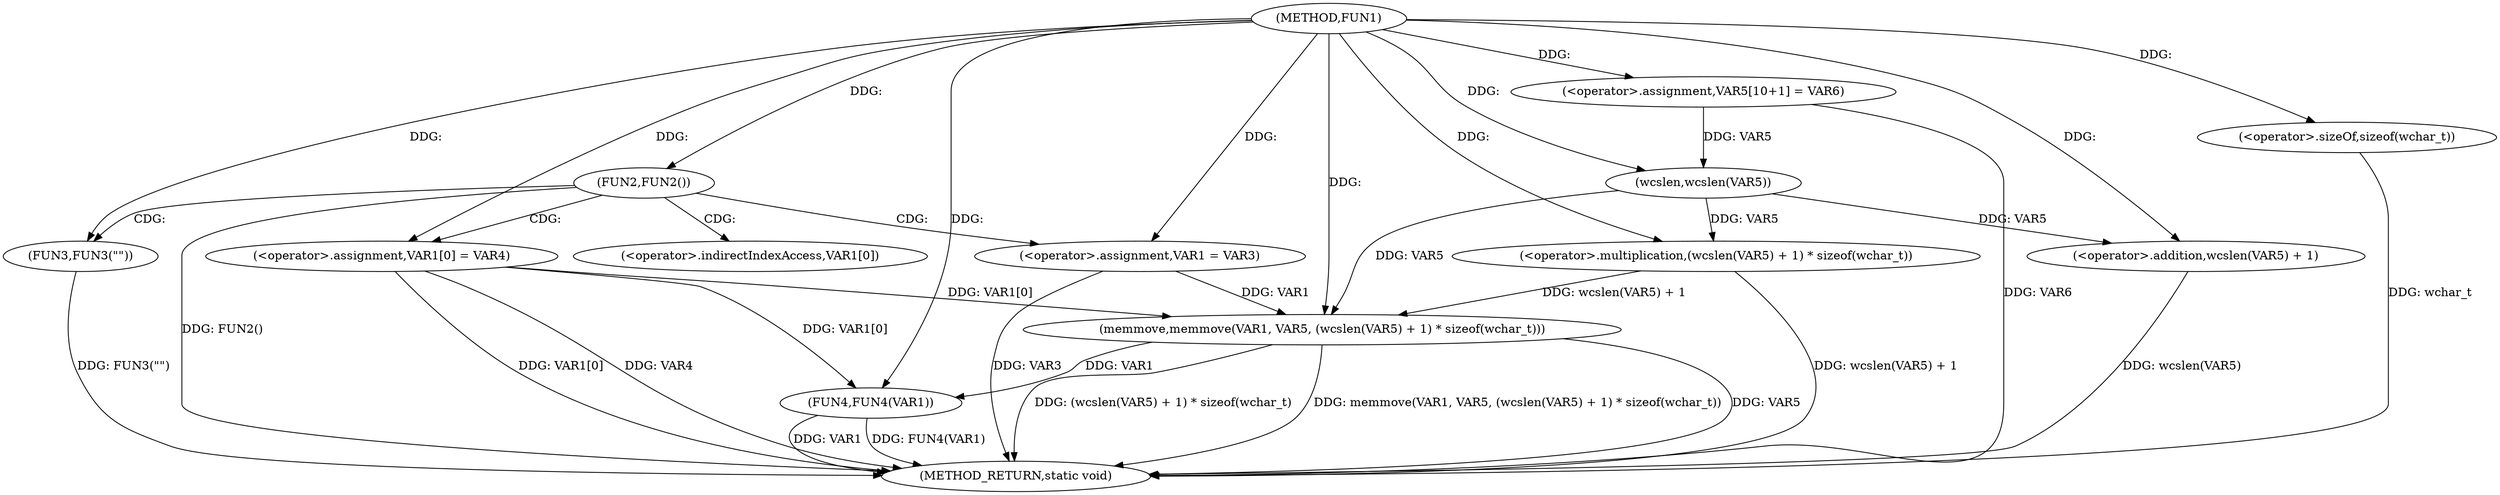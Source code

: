 digraph FUN1 {  
"1000100" [label = "(METHOD,FUN1)" ]
"1000137" [label = "(METHOD_RETURN,static void)" ]
"1000106" [label = "(FUN2,FUN2())" ]
"1000108" [label = "(FUN3,FUN3(\"\"))" ]
"1000112" [label = "(<operator>.assignment,VAR1 = VAR3)" ]
"1000115" [label = "(<operator>.assignment,VAR1[0] = VAR4)" ]
"1000122" [label = "(<operator>.assignment,VAR5[10+1] = VAR6)" ]
"1000125" [label = "(memmove,memmove(VAR1, VAR5, (wcslen(VAR5) + 1) * sizeof(wchar_t)))" ]
"1000128" [label = "(<operator>.multiplication,(wcslen(VAR5) + 1) * sizeof(wchar_t))" ]
"1000129" [label = "(<operator>.addition,wcslen(VAR5) + 1)" ]
"1000130" [label = "(wcslen,wcslen(VAR5))" ]
"1000133" [label = "(<operator>.sizeOf,sizeof(wchar_t))" ]
"1000135" [label = "(FUN4,FUN4(VAR1))" ]
"1000116" [label = "(<operator>.indirectIndexAccess,VAR1[0])" ]
  "1000129" -> "1000137"  [ label = "DDG: wcslen(VAR5)"] 
  "1000125" -> "1000137"  [ label = "DDG: memmove(VAR1, VAR5, (wcslen(VAR5) + 1) * sizeof(wchar_t))"] 
  "1000108" -> "1000137"  [ label = "DDG: FUN3(\"\")"] 
  "1000112" -> "1000137"  [ label = "DDG: VAR3"] 
  "1000125" -> "1000137"  [ label = "DDG: VAR5"] 
  "1000135" -> "1000137"  [ label = "DDG: FUN4(VAR1)"] 
  "1000125" -> "1000137"  [ label = "DDG: (wcslen(VAR5) + 1) * sizeof(wchar_t)"] 
  "1000115" -> "1000137"  [ label = "DDG: VAR4"] 
  "1000115" -> "1000137"  [ label = "DDG: VAR1[0]"] 
  "1000106" -> "1000137"  [ label = "DDG: FUN2()"] 
  "1000122" -> "1000137"  [ label = "DDG: VAR6"] 
  "1000128" -> "1000137"  [ label = "DDG: wcslen(VAR5) + 1"] 
  "1000133" -> "1000137"  [ label = "DDG: wchar_t"] 
  "1000135" -> "1000137"  [ label = "DDG: VAR1"] 
  "1000100" -> "1000106"  [ label = "DDG: "] 
  "1000100" -> "1000108"  [ label = "DDG: "] 
  "1000100" -> "1000112"  [ label = "DDG: "] 
  "1000100" -> "1000115"  [ label = "DDG: "] 
  "1000100" -> "1000122"  [ label = "DDG: "] 
  "1000112" -> "1000125"  [ label = "DDG: VAR1"] 
  "1000115" -> "1000125"  [ label = "DDG: VAR1[0]"] 
  "1000100" -> "1000125"  [ label = "DDG: "] 
  "1000130" -> "1000125"  [ label = "DDG: VAR5"] 
  "1000128" -> "1000125"  [ label = "DDG: wcslen(VAR5) + 1"] 
  "1000130" -> "1000128"  [ label = "DDG: VAR5"] 
  "1000100" -> "1000128"  [ label = "DDG: "] 
  "1000130" -> "1000129"  [ label = "DDG: VAR5"] 
  "1000122" -> "1000130"  [ label = "DDG: VAR5"] 
  "1000100" -> "1000130"  [ label = "DDG: "] 
  "1000100" -> "1000129"  [ label = "DDG: "] 
  "1000100" -> "1000133"  [ label = "DDG: "] 
  "1000125" -> "1000135"  [ label = "DDG: VAR1"] 
  "1000115" -> "1000135"  [ label = "DDG: VAR1[0]"] 
  "1000100" -> "1000135"  [ label = "DDG: "] 
  "1000106" -> "1000112"  [ label = "CDG: "] 
  "1000106" -> "1000115"  [ label = "CDG: "] 
  "1000106" -> "1000116"  [ label = "CDG: "] 
  "1000106" -> "1000108"  [ label = "CDG: "] 
}
